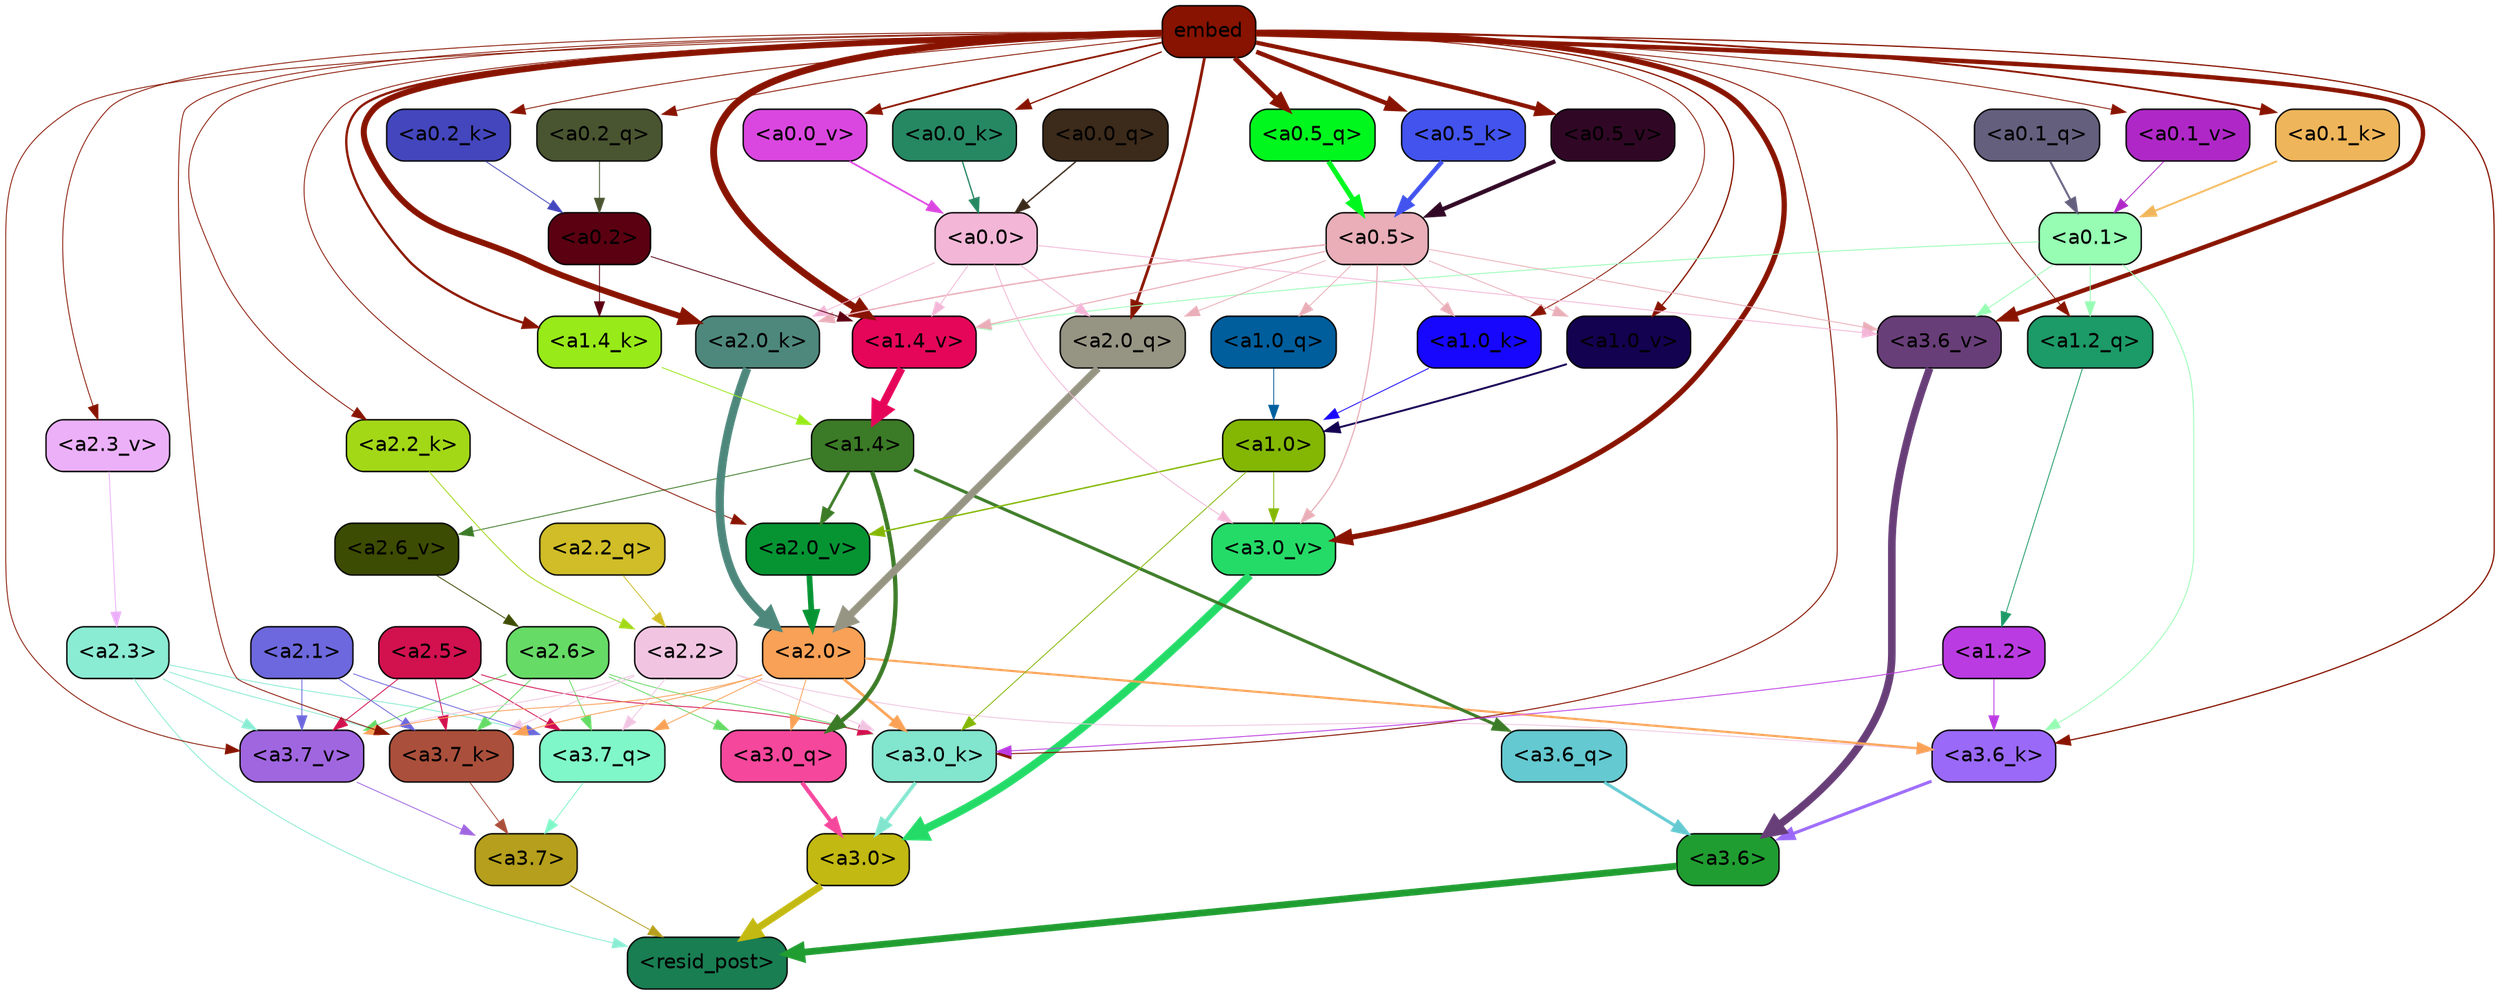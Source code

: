strict digraph "" {
	graph [bgcolor=transparent,
		layout=dot,
		overlap=false,
		splines=true
	];
	"<a3.7>"	[color=black,
		fillcolor="#b59f1c",
		fontname=Helvetica,
		shape=box,
		style="filled, rounded"];
	"<resid_post>"	[color=black,
		fillcolor="#197e52",
		fontname=Helvetica,
		shape=box,
		style="filled, rounded"];
	"<a3.7>" -> "<resid_post>"	[color="#b59f1c",
		penwidth=0.6];
	"<a3.6>"	[color=black,
		fillcolor="#209d31",
		fontname=Helvetica,
		shape=box,
		style="filled, rounded"];
	"<a3.6>" -> "<resid_post>"	[color="#209d31",
		penwidth=4.7534414529800415];
	"<a3.0>"	[color=black,
		fillcolor="#c2b912",
		fontname=Helvetica,
		shape=box,
		style="filled, rounded"];
	"<a3.0>" -> "<resid_post>"	[color="#c2b912",
		penwidth=4.898576855659485];
	"<a2.3>"	[color=black,
		fillcolor="#8aecd3",
		fontname=Helvetica,
		shape=box,
		style="filled, rounded"];
	"<a2.3>" -> "<resid_post>"	[color="#8aecd3",
		penwidth=0.6];
	"<a3.7_q>"	[color=black,
		fillcolor="#80f7c8",
		fontname=Helvetica,
		shape=box,
		style="filled, rounded"];
	"<a2.3>" -> "<a3.7_q>"	[color="#8aecd3",
		penwidth=0.6];
	"<a3.7_k>"	[color=black,
		fillcolor="#aa4f3b",
		fontname=Helvetica,
		shape=box,
		style="filled, rounded"];
	"<a2.3>" -> "<a3.7_k>"	[color="#8aecd3",
		penwidth=0.6];
	"<a3.7_v>"	[color=black,
		fillcolor="#a066e0",
		fontname=Helvetica,
		shape=box,
		style="filled, rounded"];
	"<a2.3>" -> "<a3.7_v>"	[color="#8aecd3",
		penwidth=0.6];
	"<a3.7_q>" -> "<a3.7>"	[color="#80f7c8",
		penwidth=0.6];
	"<a3.6_q>"	[color=black,
		fillcolor="#64c9d0",
		fontname=Helvetica,
		shape=box,
		style="filled, rounded"];
	"<a3.6_q>" -> "<a3.6>"	[color="#64c9d0",
		penwidth=2.160832464694977];
	"<a3.0_q>"	[color=black,
		fillcolor="#f5479c",
		fontname=Helvetica,
		shape=box,
		style="filled, rounded"];
	"<a3.0_q>" -> "<a3.0>"	[color="#f5479c",
		penwidth=2.870753765106201];
	"<a3.7_k>" -> "<a3.7>"	[color="#aa4f3b",
		penwidth=0.6];
	"<a3.6_k>"	[color=black,
		fillcolor="#9a69f8",
		fontname=Helvetica,
		shape=box,
		style="filled, rounded"];
	"<a3.6_k>" -> "<a3.6>"	[color="#9a69f8",
		penwidth=2.13908451795578];
	"<a3.0_k>"	[color=black,
		fillcolor="#82e5cd",
		fontname=Helvetica,
		shape=box,
		style="filled, rounded"];
	"<a3.0_k>" -> "<a3.0>"	[color="#82e5cd",
		penwidth=2.520303964614868];
	"<a3.7_v>" -> "<a3.7>"	[color="#a066e0",
		penwidth=0.6];
	"<a3.6_v>"	[color=black,
		fillcolor="#683e78",
		fontname=Helvetica,
		shape=box,
		style="filled, rounded"];
	"<a3.6_v>" -> "<a3.6>"	[color="#683e78",
		penwidth=5.297133803367615];
	"<a3.0_v>"	[color=black,
		fillcolor="#25db68",
		fontname=Helvetica,
		shape=box,
		style="filled, rounded"];
	"<a3.0_v>" -> "<a3.0>"	[color="#25db68",
		penwidth=5.680712580680847];
	"<a2.6>"	[color=black,
		fillcolor="#66db66",
		fontname=Helvetica,
		shape=box,
		style="filled, rounded"];
	"<a2.6>" -> "<a3.7_q>"	[color="#66db66",
		penwidth=0.6];
	"<a2.6>" -> "<a3.0_q>"	[color="#66db66",
		penwidth=0.6];
	"<a2.6>" -> "<a3.7_k>"	[color="#66db66",
		penwidth=0.6];
	"<a2.6>" -> "<a3.0_k>"	[color="#66db66",
		penwidth=0.6];
	"<a2.6>" -> "<a3.7_v>"	[color="#66db66",
		penwidth=0.6];
	"<a2.5>"	[color=black,
		fillcolor="#d2114f",
		fontname=Helvetica,
		shape=box,
		style="filled, rounded"];
	"<a2.5>" -> "<a3.7_q>"	[color="#d2114f",
		penwidth=0.6];
	"<a2.5>" -> "<a3.7_k>"	[color="#d2114f",
		penwidth=0.6];
	"<a2.5>" -> "<a3.0_k>"	[color="#d2114f",
		penwidth=0.6];
	"<a2.5>" -> "<a3.7_v>"	[color="#d2114f",
		penwidth=0.6];
	"<a2.2>"	[color=black,
		fillcolor="#f1c5e2",
		fontname=Helvetica,
		shape=box,
		style="filled, rounded"];
	"<a2.2>" -> "<a3.7_q>"	[color="#f1c5e2",
		penwidth=0.6];
	"<a2.2>" -> "<a3.7_k>"	[color="#f1c5e2",
		penwidth=0.6];
	"<a2.2>" -> "<a3.6_k>"	[color="#f1c5e2",
		penwidth=0.6];
	"<a2.2>" -> "<a3.0_k>"	[color="#f1c5e2",
		penwidth=0.6];
	"<a2.2>" -> "<a3.7_v>"	[color="#f1c5e2",
		penwidth=0.6];
	"<a2.1>"	[color=black,
		fillcolor="#6d68dd",
		fontname=Helvetica,
		shape=box,
		style="filled, rounded"];
	"<a2.1>" -> "<a3.7_q>"	[color="#6d68dd",
		penwidth=0.6];
	"<a2.1>" -> "<a3.7_k>"	[color="#6d68dd",
		penwidth=0.6];
	"<a2.1>" -> "<a3.7_v>"	[color="#6d68dd",
		penwidth=0.6];
	"<a2.0>"	[color=black,
		fillcolor="#f9a156",
		fontname=Helvetica,
		shape=box,
		style="filled, rounded"];
	"<a2.0>" -> "<a3.7_q>"	[color="#f9a156",
		penwidth=0.6];
	"<a2.0>" -> "<a3.0_q>"	[color="#f9a156",
		penwidth=0.6];
	"<a2.0>" -> "<a3.7_k>"	[color="#f9a156",
		penwidth=0.6];
	"<a2.0>" -> "<a3.6_k>"	[color="#f9a156",
		penwidth=1.4784413101151586];
	"<a2.0>" -> "<a3.0_k>"	[color="#f9a156",
		penwidth=1.8858084231615067];
	"<a2.0>" -> "<a3.7_v>"	[color="#f9a156",
		penwidth=0.6];
	"<a1.4>"	[color=black,
		fillcolor="#3b7a26",
		fontname=Helvetica,
		shape=box,
		style="filled, rounded"];
	"<a1.4>" -> "<a3.6_q>"	[color="#3b7a26",
		penwidth=2.149975523352623];
	"<a1.4>" -> "<a3.0_q>"	[color="#3b7a26",
		penwidth=3.0018038749694824];
	"<a2.6_v>"	[color=black,
		fillcolor="#3c4c02",
		fontname=Helvetica,
		shape=box,
		style="filled, rounded"];
	"<a1.4>" -> "<a2.6_v>"	[color="#3b7a26",
		penwidth=0.6];
	"<a2.0_v>"	[color=black,
		fillcolor="#069433",
		fontname=Helvetica,
		shape=box,
		style="filled, rounded"];
	"<a1.4>" -> "<a2.0_v>"	[color="#3b7a26",
		penwidth=1.925402581691742];
	embed	[color=black,
		fillcolor="#871300",
		fontname=Helvetica,
		shape=box,
		style="filled, rounded"];
	embed -> "<a3.7_k>"	[color="#871300",
		penwidth=0.6];
	embed -> "<a3.6_k>"	[color="#871300",
		penwidth=0.8552796393632889];
	embed -> "<a3.0_k>"	[color="#871300",
		penwidth=0.691851794719696];
	embed -> "<a3.7_v>"	[color="#871300",
		penwidth=0.6];
	embed -> "<a3.6_v>"	[color="#871300",
		penwidth=3.067279100418091];
	embed -> "<a3.0_v>"	[color="#871300",
		penwidth=3.6927278637886047];
	"<a2.0_q>"	[color=black,
		fillcolor="#969583",
		fontname=Helvetica,
		shape=box,
		style="filled, rounded"];
	embed -> "<a2.0_q>"	[color="#871300",
		penwidth=1.944248914718628];
	"<a2.2_k>"	[color=black,
		fillcolor="#a3d817",
		fontname=Helvetica,
		shape=box,
		style="filled, rounded"];
	embed -> "<a2.2_k>"	[color="#871300",
		penwidth=0.6];
	"<a2.0_k>"	[color=black,
		fillcolor="#4e887c",
		fontname=Helvetica,
		shape=box,
		style="filled, rounded"];
	embed -> "<a2.0_k>"	[color="#871300",
		penwidth=4.198909968137741];
	"<a2.3_v>"	[color=black,
		fillcolor="#ecb0f9",
		fontname=Helvetica,
		shape=box,
		style="filled, rounded"];
	embed -> "<a2.3_v>"	[color="#871300",
		penwidth=0.6];
	embed -> "<a2.0_v>"	[color="#871300",
		penwidth=0.6];
	"<a1.2_q>"	[color=black,
		fillcolor="#1c9a67",
		fontname=Helvetica,
		shape=box,
		style="filled, rounded"];
	embed -> "<a1.2_q>"	[color="#871300",
		penwidth=0.6];
	"<a1.4_k>"	[color=black,
		fillcolor="#98ea19",
		fontname=Helvetica,
		shape=box,
		style="filled, rounded"];
	embed -> "<a1.4_k>"	[color="#871300",
		penwidth=1.6299549341201782];
	"<a1.0_k>"	[color=black,
		fillcolor="#1707fd",
		fontname=Helvetica,
		shape=box,
		style="filled, rounded"];
	embed -> "<a1.0_k>"	[color="#871300",
		penwidth=0.6];
	"<a1.4_v>"	[color=black,
		fillcolor="#e50659",
		fontname=Helvetica,
		shape=box,
		style="filled, rounded"];
	embed -> "<a1.4_v>"	[color="#871300",
		penwidth=4.780120432376862];
	"<a1.0_v>"	[color=black,
		fillcolor="#130250",
		fontname=Helvetica,
		shape=box,
		style="filled, rounded"];
	embed -> "<a1.0_v>"	[color="#871300",
		penwidth=0.8886437299661338];
	"<a0.5_q>"	[color=black,
		fillcolor="#00f71e",
		fontname=Helvetica,
		shape=box,
		style="filled, rounded"];
	embed -> "<a0.5_q>"	[color="#871300",
		penwidth=3.473049759864807];
	"<a0.2_q>"	[color=black,
		fillcolor="#495530",
		fontname=Helvetica,
		shape=box,
		style="filled, rounded"];
	embed -> "<a0.2_q>"	[color="#871300",
		penwidth=0.6157336235046387];
	"<a0.5_k>"	[color=black,
		fillcolor="#4253ee",
		fontname=Helvetica,
		shape=box,
		style="filled, rounded"];
	embed -> "<a0.5_k>"	[color="#871300",
		penwidth=3.105745553970337];
	"<a0.2_k>"	[color=black,
		fillcolor="#4446bd",
		fontname=Helvetica,
		shape=box,
		style="filled, rounded"];
	embed -> "<a0.2_k>"	[color="#871300",
		penwidth=0.6];
	"<a0.1_k>"	[color=black,
		fillcolor="#efb55a",
		fontname=Helvetica,
		shape=box,
		style="filled, rounded"];
	embed -> "<a0.1_k>"	[color="#871300",
		penwidth=1.2916448712348938];
	"<a0.0_k>"	[color=black,
		fillcolor="#268863",
		fontname=Helvetica,
		shape=box,
		style="filled, rounded"];
	embed -> "<a0.0_k>"	[color="#871300",
		penwidth=0.9117003679275513];
	"<a0.5_v>"	[color=black,
		fillcolor="#300825",
		fontname=Helvetica,
		shape=box,
		style="filled, rounded"];
	embed -> "<a0.5_v>"	[color="#871300",
		penwidth=2.905687689781189];
	"<a0.1_v>"	[color=black,
		fillcolor="#af28c7",
		fontname=Helvetica,
		shape=box,
		style="filled, rounded"];
	embed -> "<a0.1_v>"	[color="#871300",
		penwidth=0.6];
	"<a0.0_v>"	[color=black,
		fillcolor="#da47e0",
		fontname=Helvetica,
		shape=box,
		style="filled, rounded"];
	embed -> "<a0.0_v>"	[color="#871300",
		penwidth=1.2382409572601318];
	"<a1.2>"	[color=black,
		fillcolor="#bb3be2",
		fontname=Helvetica,
		shape=box,
		style="filled, rounded"];
	"<a1.2>" -> "<a3.6_k>"	[color="#bb3be2",
		penwidth=0.6];
	"<a1.2>" -> "<a3.0_k>"	[color="#bb3be2",
		penwidth=0.6];
	"<a0.1>"	[color=black,
		fillcolor="#96fdb3",
		fontname=Helvetica,
		shape=box,
		style="filled, rounded"];
	"<a0.1>" -> "<a3.6_k>"	[color="#96fdb3",
		penwidth=0.6];
	"<a0.1>" -> "<a3.6_v>"	[color="#96fdb3",
		penwidth=0.6];
	"<a0.1>" -> "<a1.2_q>"	[color="#96fdb3",
		penwidth=0.6];
	"<a0.1>" -> "<a1.4_v>"	[color="#96fdb3",
		penwidth=0.6];
	"<a1.0>"	[color=black,
		fillcolor="#83b704",
		fontname=Helvetica,
		shape=box,
		style="filled, rounded"];
	"<a1.0>" -> "<a3.0_k>"	[color="#83b704",
		penwidth=0.6];
	"<a1.0>" -> "<a3.0_v>"	[color="#83b704",
		penwidth=0.6];
	"<a1.0>" -> "<a2.0_v>"	[color="#83b704",
		penwidth=0.9920598268508911];
	"<a0.5>"	[color=black,
		fillcolor="#e9aeb8",
		fontname=Helvetica,
		shape=box,
		style="filled, rounded"];
	"<a0.5>" -> "<a3.6_v>"	[color="#e9aeb8",
		penwidth=0.6];
	"<a0.5>" -> "<a3.0_v>"	[color="#e9aeb8",
		penwidth=0.8028683364391327];
	"<a0.5>" -> "<a2.0_q>"	[color="#e9aeb8",
		penwidth=0.6];
	"<a0.5>" -> "<a2.0_k>"	[color="#e9aeb8",
		penwidth=0.9883035719394684];
	"<a1.0_q>"	[color=black,
		fillcolor="#005e9d",
		fontname=Helvetica,
		shape=box,
		style="filled, rounded"];
	"<a0.5>" -> "<a1.0_q>"	[color="#e9aeb8",
		penwidth=0.6];
	"<a0.5>" -> "<a1.0_k>"	[color="#e9aeb8",
		penwidth=0.6];
	"<a0.5>" -> "<a1.4_v>"	[color="#e9aeb8",
		penwidth=0.7686666250228882];
	"<a0.5>" -> "<a1.0_v>"	[color="#e9aeb8",
		penwidth=0.6];
	"<a0.0>"	[color=black,
		fillcolor="#f3b6d7",
		fontname=Helvetica,
		shape=box,
		style="filled, rounded"];
	"<a0.0>" -> "<a3.6_v>"	[color="#f3b6d7",
		penwidth=0.6];
	"<a0.0>" -> "<a3.0_v>"	[color="#f3b6d7",
		penwidth=0.6];
	"<a0.0>" -> "<a2.0_q>"	[color="#f3b6d7",
		penwidth=0.6];
	"<a0.0>" -> "<a2.0_k>"	[color="#f3b6d7",
		penwidth=0.6];
	"<a0.0>" -> "<a1.4_v>"	[color="#f3b6d7",
		penwidth=0.6];
	"<a2.2_q>"	[color=black,
		fillcolor="#d0bd27",
		fontname=Helvetica,
		shape=box,
		style="filled, rounded"];
	"<a2.2_q>" -> "<a2.2>"	[color="#d0bd27",
		penwidth=0.6];
	"<a2.0_q>" -> "<a2.0>"	[color="#969583",
		penwidth=5.1847569942474365];
	"<a2.2_k>" -> "<a2.2>"	[color="#a3d817",
		penwidth=0.6149471998214722];
	"<a2.0_k>" -> "<a2.0>"	[color="#4e887c",
		penwidth=5.773491740226746];
	"<a2.6_v>" -> "<a2.6>"	[color="#3c4c02",
		penwidth=0.6];
	"<a2.3_v>" -> "<a2.3>"	[color="#ecb0f9",
		penwidth=0.6];
	"<a2.0_v>" -> "<a2.0>"	[color="#069433",
		penwidth=3.9731863737106323];
	"<a1.2_q>" -> "<a1.2>"	[color="#1c9a67",
		penwidth=0.6];
	"<a1.0_q>" -> "<a1.0>"	[color="#005e9d",
		penwidth=0.6];
	"<a1.4_k>" -> "<a1.4>"	[color="#98ea19",
		penwidth=0.6];
	"<a1.0_k>" -> "<a1.0>"	[color="#1707fd",
		penwidth=0.6];
	"<a1.4_v>" -> "<a1.4>"	[color="#e50659",
		penwidth=5.565408229827881];
	"<a1.0_v>" -> "<a1.0>"	[color="#130250",
		penwidth=1.3358666002750397];
	"<a0.2>"	[color=black,
		fillcolor="#5a0011",
		fontname=Helvetica,
		shape=box,
		style="filled, rounded"];
	"<a0.2>" -> "<a1.4_k>"	[color="#5a0011",
		penwidth=0.6];
	"<a0.2>" -> "<a1.4_v>"	[color="#5a0011",
		penwidth=0.6];
	"<a0.5_q>" -> "<a0.5>"	[color="#00f71e",
		penwidth=3.473052144050598];
	"<a0.2_q>" -> "<a0.2>"	[color="#495530",
		penwidth=0.615731954574585];
	"<a0.1_q>"	[color=black,
		fillcolor="#655f7e",
		fontname=Helvetica,
		shape=box,
		style="filled, rounded"];
	"<a0.1_q>" -> "<a0.1>"	[color="#655f7e",
		penwidth=1.372210443019867];
	"<a0.0_q>"	[color=black,
		fillcolor="#3c2a1a",
		fontname=Helvetica,
		shape=box,
		style="filled, rounded"];
	"<a0.0_q>" -> "<a0.0>"	[color="#3c2a1a",
		penwidth=0.9833199977874756];
	"<a0.5_k>" -> "<a0.5>"	[color="#4253ee",
		penwidth=3.105746805667877];
	"<a0.2_k>" -> "<a0.2>"	[color="#4446bd",
		penwidth=0.6];
	"<a0.1_k>" -> "<a0.1>"	[color="#efb55a",
		penwidth=1.2916463017463684];
	"<a0.0_k>" -> "<a0.0>"	[color="#268863",
		penwidth=0.9117016792297363];
	"<a0.5_v>" -> "<a0.5>"	[color="#300825",
		penwidth=2.9294926524162292];
	"<a0.1_v>" -> "<a0.1>"	[color="#af28c7",
		penwidth=0.6];
	"<a0.0_v>" -> "<a0.0>"	[color="#da47e0",
		penwidth=1.2382320165634155];
}
